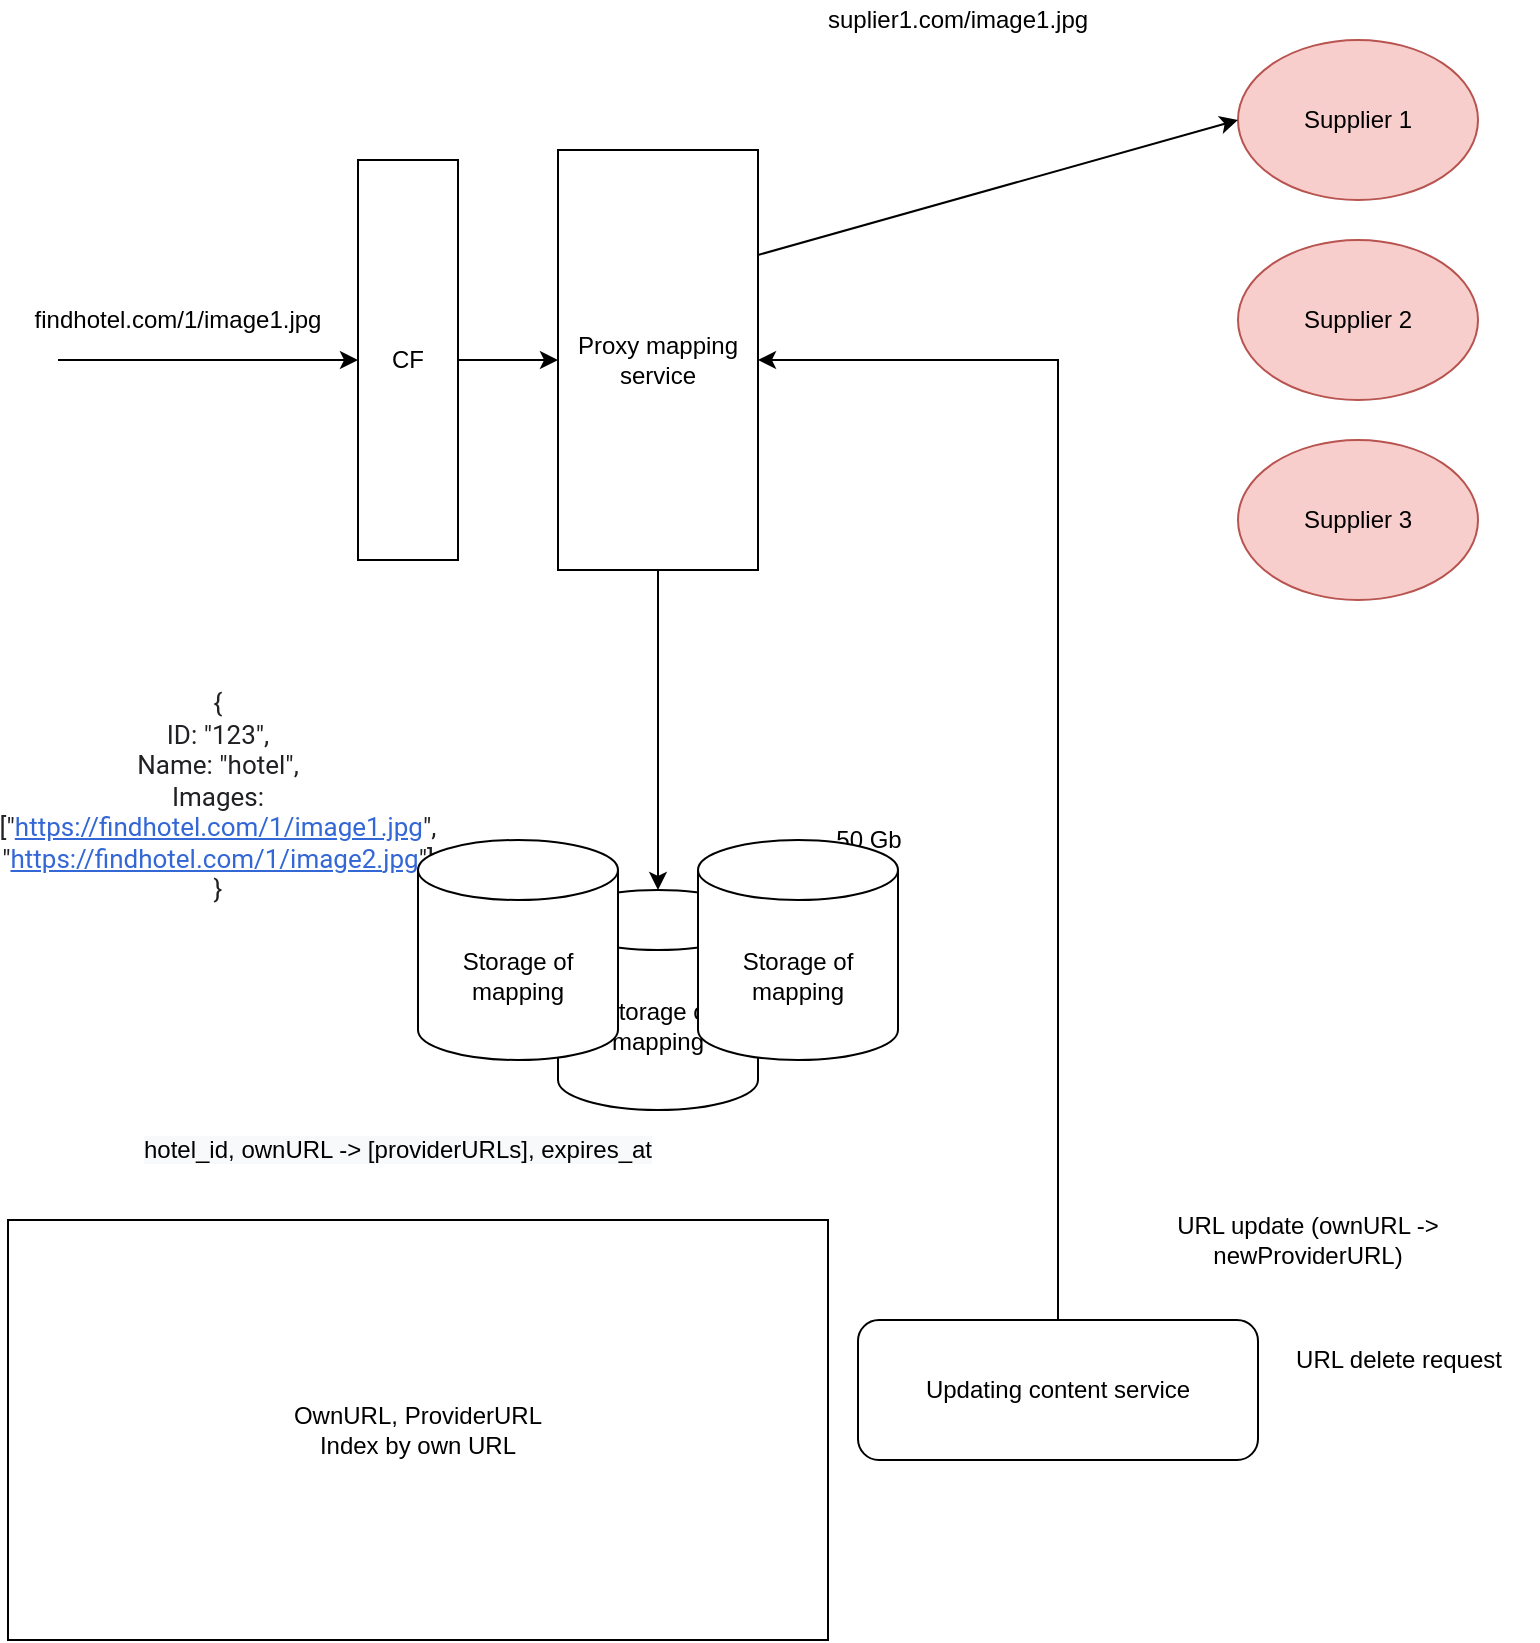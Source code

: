 <mxfile version="14.2.7" type="github">
  <diagram id="LZptNWnw0SJ1lXs1sFZD" name="Page-1">
    <mxGraphModel dx="946" dy="614" grid="1" gridSize="10" guides="1" tooltips="1" connect="1" arrows="1" fold="1" page="1" pageScale="1" pageWidth="850" pageHeight="1100" math="0" shadow="0">
      <root>
        <mxCell id="0" />
        <mxCell id="1" parent="0" />
        <mxCell id="C7R7jTZ6SFS1yOIg6Ahy-1" value="Proxy mapping &lt;br&gt;service" style="rounded=0;whiteSpace=wrap;html=1;" vertex="1" parent="1">
          <mxGeometry x="290" y="105" width="100" height="210" as="geometry" />
        </mxCell>
        <mxCell id="C7R7jTZ6SFS1yOIg6Ahy-4" value="Supplier 1" style="ellipse;whiteSpace=wrap;html=1;fillColor=#f8cecc;strokeColor=#b85450;" vertex="1" parent="1">
          <mxGeometry x="630" y="50" width="120" height="80" as="geometry" />
        </mxCell>
        <mxCell id="C7R7jTZ6SFS1yOIg6Ahy-5" value="Supplier 2" style="ellipse;whiteSpace=wrap;html=1;fillColor=#f8cecc;strokeColor=#b85450;" vertex="1" parent="1">
          <mxGeometry x="630" y="150" width="120" height="80" as="geometry" />
        </mxCell>
        <mxCell id="C7R7jTZ6SFS1yOIg6Ahy-6" value="Supplier 3" style="ellipse;whiteSpace=wrap;html=1;fillColor=#f8cecc;strokeColor=#b85450;" vertex="1" parent="1">
          <mxGeometry x="630" y="250" width="120" height="80" as="geometry" />
        </mxCell>
        <mxCell id="C7R7jTZ6SFS1yOIg6Ahy-7" value="" style="endArrow=classic;html=1;" edge="1" parent="1">
          <mxGeometry width="50" height="50" relative="1" as="geometry">
            <mxPoint x="40" y="210" as="sourcePoint" />
            <mxPoint x="190" y="210" as="targetPoint" />
          </mxGeometry>
        </mxCell>
        <mxCell id="C7R7jTZ6SFS1yOIg6Ahy-8" value="findhotel.com/1/image1.jpg" style="text;html=1;strokeColor=none;fillColor=none;align=center;verticalAlign=middle;whiteSpace=wrap;rounded=0;" vertex="1" parent="1">
          <mxGeometry x="80" y="180" width="40" height="20" as="geometry" />
        </mxCell>
        <mxCell id="C7R7jTZ6SFS1yOIg6Ahy-9" value="Storage of mapping" style="shape=cylinder3;whiteSpace=wrap;html=1;boundedLbl=1;backgroundOutline=1;size=15;" vertex="1" parent="1">
          <mxGeometry x="290" y="475" width="100" height="110" as="geometry" />
        </mxCell>
        <mxCell id="C7R7jTZ6SFS1yOIg6Ahy-10" value="" style="endArrow=classic;html=1;exitX=0.5;exitY=1;exitDx=0;exitDy=0;entryX=0.5;entryY=0;entryDx=0;entryDy=0;entryPerimeter=0;" edge="1" parent="1" source="C7R7jTZ6SFS1yOIg6Ahy-1" target="C7R7jTZ6SFS1yOIg6Ahy-9">
          <mxGeometry width="50" height="50" relative="1" as="geometry">
            <mxPoint x="400" y="330" as="sourcePoint" />
            <mxPoint x="450" y="280" as="targetPoint" />
          </mxGeometry>
        </mxCell>
        <mxCell id="C7R7jTZ6SFS1yOIg6Ahy-12" value="" style="endArrow=classic;html=1;exitX=1;exitY=0.25;exitDx=0;exitDy=0;entryX=0;entryY=0.5;entryDx=0;entryDy=0;" edge="1" parent="1" source="C7R7jTZ6SFS1yOIg6Ahy-1" target="C7R7jTZ6SFS1yOIg6Ahy-4">
          <mxGeometry width="50" height="50" relative="1" as="geometry">
            <mxPoint x="400" y="330" as="sourcePoint" />
            <mxPoint x="450" y="280" as="targetPoint" />
          </mxGeometry>
        </mxCell>
        <mxCell id="C7R7jTZ6SFS1yOIg6Ahy-13" value="suplier1.com/image1.jpg" style="text;html=1;strokeColor=none;fillColor=none;align=center;verticalAlign=middle;whiteSpace=wrap;rounded=0;" vertex="1" parent="1">
          <mxGeometry x="470" y="30" width="40" height="20" as="geometry" />
        </mxCell>
        <mxCell id="C7R7jTZ6SFS1yOIg6Ahy-16" value="&lt;span style=&quot;color: rgb(32 , 33 , 36) ; font-family: &amp;#34;roboto&amp;#34; , &amp;#34;arial&amp;#34; , sans-serif ; font-size: 13px ; text-align: left ; background-color: rgb(255 , 255 , 255)&quot;&gt;{&lt;br&gt;ID: &quot;123&quot;,&lt;br&gt;Name: &quot;hotel&quot;,&lt;br&gt;Images: [&quot;&lt;/span&gt;&lt;a class=&quot;DbQRg&quot; target=&quot;_blank&quot; href=&quot;https://provider.com/image1.jpg&quot; style=&quot;color: rgb(51 , 103 , 214) ; font-size: 13px ; font-family: &amp;#34;roboto&amp;#34; , &amp;#34;arial&amp;#34; , sans-serif ; text-align: left ; background-color: rgb(255 , 255 , 255)&quot;&gt;https://findhotel.com/1/image1.jpg&lt;/a&gt;&lt;span style=&quot;color: rgb(32 , 33 , 36) ; font-family: &amp;#34;roboto&amp;#34; , &amp;#34;arial&amp;#34; , sans-serif ; font-size: 13px ; text-align: left ; background-color: rgb(255 , 255 , 255)&quot;&gt;&quot;, &quot;&lt;/span&gt;&lt;a class=&quot;DbQRg&quot; target=&quot;_blank&quot; href=&quot;https://provider.com/image2.jpg&quot; style=&quot;color: rgb(51 , 103 , 214) ; font-size: 13px ; font-family: &amp;#34;roboto&amp;#34; , &amp;#34;arial&amp;#34; , sans-serif ; text-align: left ; background-color: rgb(255 , 255 , 255)&quot;&gt;https://findhotel.com/1/image2.jpg&lt;/a&gt;&lt;span style=&quot;color: rgb(32 , 33 , 36) ; font-family: &amp;#34;roboto&amp;#34; , &amp;#34;arial&amp;#34; , sans-serif ; font-size: 13px ; text-align: left ; background-color: rgb(255 , 255 , 255)&quot;&gt;&quot;]&lt;br&gt;}&lt;/span&gt;" style="text;html=1;strokeColor=none;fillColor=none;align=center;verticalAlign=middle;whiteSpace=wrap;rounded=0;" vertex="1" parent="1">
          <mxGeometry x="50" y="330" width="140" height="195" as="geometry" />
        </mxCell>
        <mxCell id="C7R7jTZ6SFS1yOIg6Ahy-22" value="CF" style="rounded=0;whiteSpace=wrap;html=1;" vertex="1" parent="1">
          <mxGeometry x="190" y="110" width="50" height="200" as="geometry" />
        </mxCell>
        <mxCell id="C7R7jTZ6SFS1yOIg6Ahy-25" value="" style="endArrow=classic;html=1;exitX=1;exitY=0.5;exitDx=0;exitDy=0;entryX=0;entryY=0.5;entryDx=0;entryDy=0;" edge="1" parent="1" source="C7R7jTZ6SFS1yOIg6Ahy-22" target="C7R7jTZ6SFS1yOIg6Ahy-1">
          <mxGeometry width="50" height="50" relative="1" as="geometry">
            <mxPoint x="400" y="280" as="sourcePoint" />
            <mxPoint x="450" y="230" as="targetPoint" />
          </mxGeometry>
        </mxCell>
        <mxCell id="C7R7jTZ6SFS1yOIg6Ahy-26" value="&lt;span style=&quot;color: rgb(0 , 0 , 0) ; font-family: &amp;#34;helvetica&amp;#34; ; font-size: 12px ; font-style: normal ; font-weight: 400 ; letter-spacing: normal ; text-align: center ; text-indent: 0px ; text-transform: none ; word-spacing: 0px ; background-color: rgb(248 , 249 , 250) ; display: inline ; float: none&quot;&gt;hotel_id, ownURL -&amp;gt; [providerURLs], expires_at&lt;br&gt;&lt;/span&gt;" style="text;html=1;strokeColor=none;fillColor=none;align=center;verticalAlign=middle;whiteSpace=wrap;rounded=0;" vertex="1" parent="1">
          <mxGeometry x="40" y="570" width="340" height="70" as="geometry" />
        </mxCell>
        <mxCell id="C7R7jTZ6SFS1yOIg6Ahy-27" value="50 Gb" style="text;html=1;align=center;verticalAlign=middle;resizable=0;points=[];autosize=1;" vertex="1" parent="1">
          <mxGeometry x="420" y="440" width="50" height="20" as="geometry" />
        </mxCell>
        <mxCell id="C7R7jTZ6SFS1yOIg6Ahy-31" style="edgeStyle=orthogonalEdgeStyle;rounded=0;orthogonalLoop=1;jettySize=auto;html=1;exitX=0.5;exitY=0;exitDx=0;exitDy=0;entryX=1;entryY=0.5;entryDx=0;entryDy=0;" edge="1" parent="1" source="C7R7jTZ6SFS1yOIg6Ahy-30" target="C7R7jTZ6SFS1yOIg6Ahy-1">
          <mxGeometry relative="1" as="geometry" />
        </mxCell>
        <mxCell id="C7R7jTZ6SFS1yOIg6Ahy-30" value="Updating content service" style="rounded=1;whiteSpace=wrap;html=1;" vertex="1" parent="1">
          <mxGeometry x="440" y="690" width="200" height="70" as="geometry" />
        </mxCell>
        <mxCell id="C7R7jTZ6SFS1yOIg6Ahy-32" value="URL update (ownURL -&amp;gt; newProviderURL)" style="text;html=1;strokeColor=none;fillColor=none;align=center;verticalAlign=middle;whiteSpace=wrap;rounded=0;" vertex="1" parent="1">
          <mxGeometry x="550" y="630" width="230" height="40" as="geometry" />
        </mxCell>
        <mxCell id="C7R7jTZ6SFS1yOIg6Ahy-34" value="OwnURL, ProviderURL&lt;br&gt;Index by own URL" style="rounded=0;whiteSpace=wrap;html=1;" vertex="1" parent="1">
          <mxGeometry x="15" y="640" width="410" height="210" as="geometry" />
        </mxCell>
        <mxCell id="C7R7jTZ6SFS1yOIg6Ahy-35" value="Storage of mapping" style="shape=cylinder3;whiteSpace=wrap;html=1;boundedLbl=1;backgroundOutline=1;size=15;" vertex="1" parent="1">
          <mxGeometry x="220" y="450" width="100" height="110" as="geometry" />
        </mxCell>
        <mxCell id="C7R7jTZ6SFS1yOIg6Ahy-36" value="Storage of mapping" style="shape=cylinder3;whiteSpace=wrap;html=1;boundedLbl=1;backgroundOutline=1;size=15;" vertex="1" parent="1">
          <mxGeometry x="360" y="450" width="100" height="110" as="geometry" />
        </mxCell>
        <mxCell id="C7R7jTZ6SFS1yOIg6Ahy-38" value="URL delete request" style="text;html=1;align=center;verticalAlign=middle;resizable=0;points=[];autosize=1;" vertex="1" parent="1">
          <mxGeometry x="650" y="700" width="120" height="20" as="geometry" />
        </mxCell>
      </root>
    </mxGraphModel>
  </diagram>
</mxfile>
